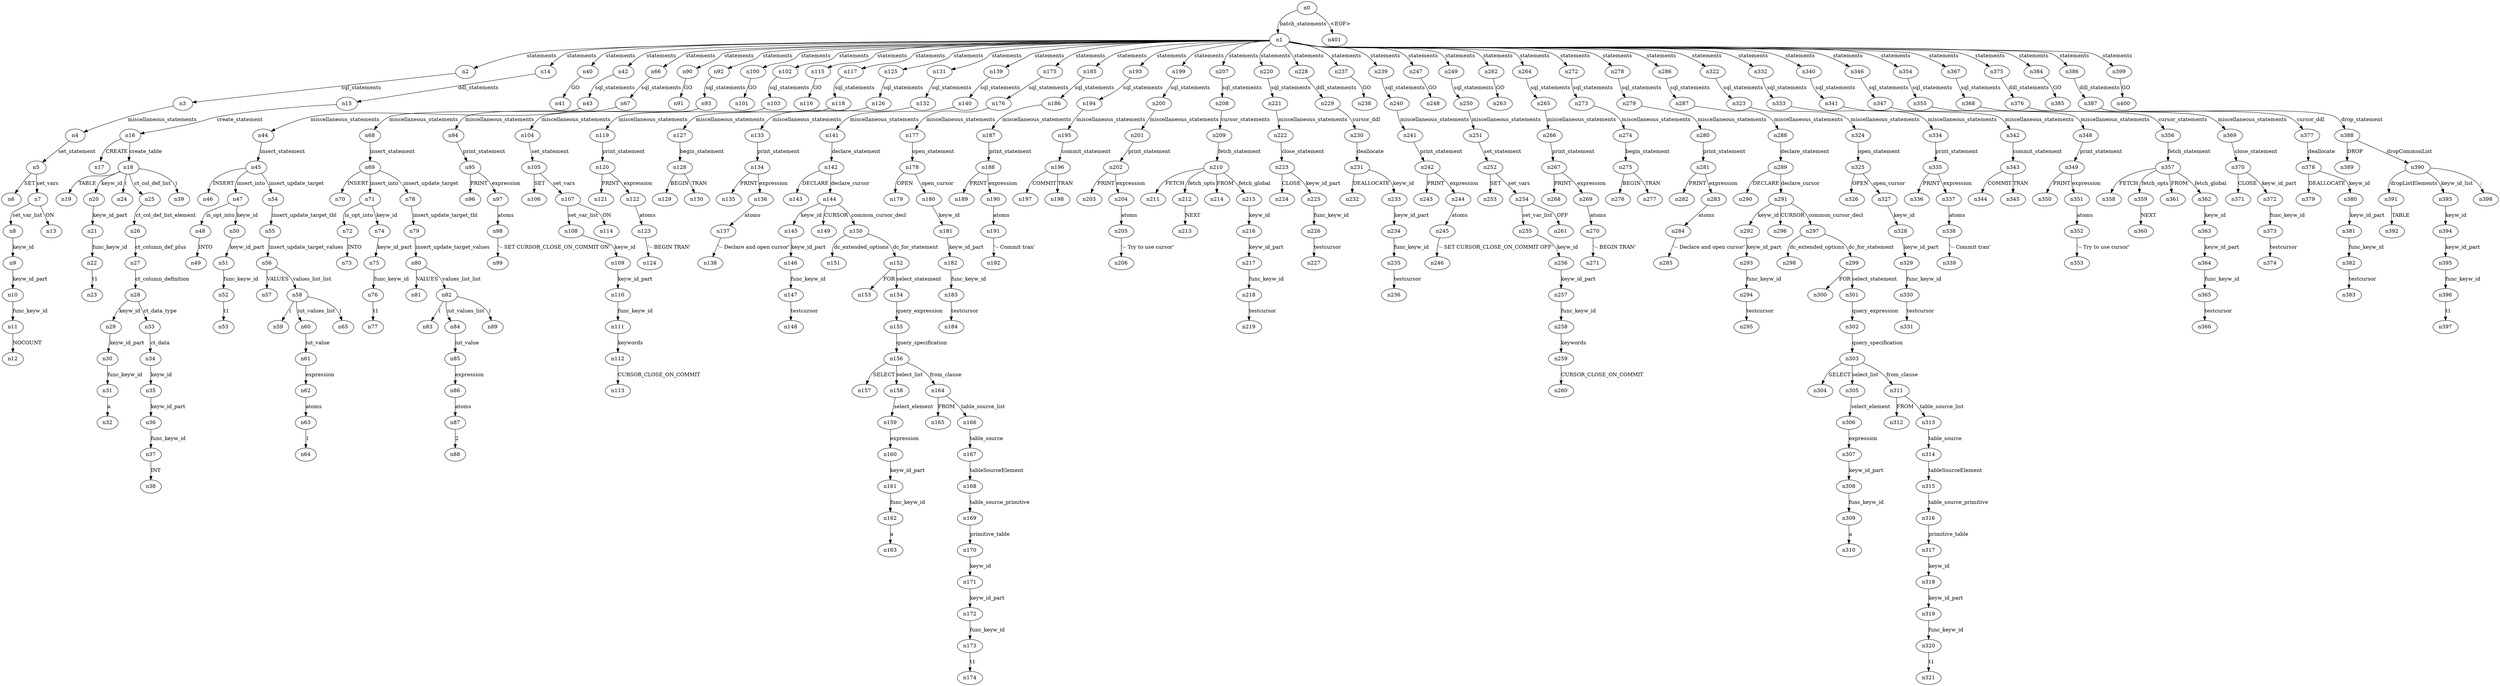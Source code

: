 digraph ParseTree {
  n0 -> n1 [label="batch_statements"];
  n1 -> n2 [label="statements"];
  n2 -> n3 [label="sql_statements"];
  n3 -> n4 [label="miscellaneous_statements"];
  n4 -> n5 [label="set_statement"];
  n5 -> n6 [label="SET"];
  n5 -> n7 [label="set_vars"];
  n7 -> n8 [label="set_var_list"];
  n8 -> n9 [label="keyw_id"];
  n9 -> n10 [label="keyw_id_part"];
  n10 -> n11 [label="func_keyw_id"];
  n11 -> n12 [label="NOCOUNT"];
  n7 -> n13 [label="ON"];
  n1 -> n14 [label="statements"];
  n14 -> n15 [label="ddl_statements"];
  n15 -> n16 [label="create_statement"];
  n16 -> n17 [label="CREATE"];
  n16 -> n18 [label="create_table"];
  n18 -> n19 [label="TABLE"];
  n18 -> n20 [label="keyw_id"];
  n20 -> n21 [label="keyw_id_part"];
  n21 -> n22 [label="func_keyw_id"];
  n22 -> n23 [label="t1"];
  n18 -> n24 [label="("];
  n18 -> n25 [label="ct_col_def_list"];
  n25 -> n26 [label="ct_col_def_list_element"];
  n26 -> n27 [label="ct_column_def_plus"];
  n27 -> n28 [label="ct_column_definition"];
  n28 -> n29 [label="keyw_id"];
  n29 -> n30 [label="keyw_id_part"];
  n30 -> n31 [label="func_keyw_id"];
  n31 -> n32 [label="a"];
  n28 -> n33 [label="ct_data_type"];
  n33 -> n34 [label="ct_data"];
  n34 -> n35 [label="keyw_id"];
  n35 -> n36 [label="keyw_id_part"];
  n36 -> n37 [label="func_keyw_id"];
  n37 -> n38 [label="INT"];
  n18 -> n39 [label=")"];
  n1 -> n40 [label="statements"];
  n40 -> n41 [label="GO"];
  n1 -> n42 [label="statements"];
  n42 -> n43 [label="sql_statements"];
  n43 -> n44 [label="miscellaneous_statements"];
  n44 -> n45 [label="insert_statement"];
  n45 -> n46 [label="INSERT"];
  n45 -> n47 [label="insert_into"];
  n47 -> n48 [label="is_opt_into"];
  n48 -> n49 [label="INTO"];
  n47 -> n50 [label="keyw_id"];
  n50 -> n51 [label="keyw_id_part"];
  n51 -> n52 [label="func_keyw_id"];
  n52 -> n53 [label="t1"];
  n45 -> n54 [label="insert_update_target"];
  n54 -> n55 [label="insert_update_target_tbl"];
  n55 -> n56 [label="insert_update_target_values"];
  n56 -> n57 [label="VALUES"];
  n56 -> n58 [label="values_list_list"];
  n58 -> n59 [label="("];
  n58 -> n60 [label="iut_values_list"];
  n60 -> n61 [label="iut_value"];
  n61 -> n62 [label="expression"];
  n62 -> n63 [label="atoms"];
  n63 -> n64 [label="1"];
  n58 -> n65 [label=")"];
  n1 -> n66 [label="statements"];
  n66 -> n67 [label="sql_statements"];
  n67 -> n68 [label="miscellaneous_statements"];
  n68 -> n69 [label="insert_statement"];
  n69 -> n70 [label="INSERT"];
  n69 -> n71 [label="insert_into"];
  n71 -> n72 [label="is_opt_into"];
  n72 -> n73 [label="INTO"];
  n71 -> n74 [label="keyw_id"];
  n74 -> n75 [label="keyw_id_part"];
  n75 -> n76 [label="func_keyw_id"];
  n76 -> n77 [label="t1"];
  n69 -> n78 [label="insert_update_target"];
  n78 -> n79 [label="insert_update_target_tbl"];
  n79 -> n80 [label="insert_update_target_values"];
  n80 -> n81 [label="VALUES"];
  n80 -> n82 [label="values_list_list"];
  n82 -> n83 [label="("];
  n82 -> n84 [label="iut_values_list"];
  n84 -> n85 [label="iut_value"];
  n85 -> n86 [label="expression"];
  n86 -> n87 [label="atoms"];
  n87 -> n88 [label="2"];
  n82 -> n89 [label=")"];
  n1 -> n90 [label="statements"];
  n90 -> n91 [label="GO"];
  n1 -> n92 [label="statements"];
  n92 -> n93 [label="sql_statements"];
  n93 -> n94 [label="miscellaneous_statements"];
  n94 -> n95 [label="print_statement"];
  n95 -> n96 [label="PRINT"];
  n95 -> n97 [label="expression"];
  n97 -> n98 [label="atoms"];
  n98 -> n99 [label="'-- SET CURSOR_CLOSE_ON_COMMIT ON'"];
  n1 -> n100 [label="statements"];
  n100 -> n101 [label="GO"];
  n1 -> n102 [label="statements"];
  n102 -> n103 [label="sql_statements"];
  n103 -> n104 [label="miscellaneous_statements"];
  n104 -> n105 [label="set_statement"];
  n105 -> n106 [label="SET"];
  n105 -> n107 [label="set_vars"];
  n107 -> n108 [label="set_var_list"];
  n108 -> n109 [label="keyw_id"];
  n109 -> n110 [label="keyw_id_part"];
  n110 -> n111 [label="func_keyw_id"];
  n111 -> n112 [label="keywords"];
  n112 -> n113 [label="CURSOR_CLOSE_ON_COMMIT"];
  n107 -> n114 [label="ON"];
  n1 -> n115 [label="statements"];
  n115 -> n116 [label="GO"];
  n1 -> n117 [label="statements"];
  n117 -> n118 [label="sql_statements"];
  n118 -> n119 [label="miscellaneous_statements"];
  n119 -> n120 [label="print_statement"];
  n120 -> n121 [label="PRINT"];
  n120 -> n122 [label="expression"];
  n122 -> n123 [label="atoms"];
  n123 -> n124 [label="'-- BEGIN TRAN'"];
  n1 -> n125 [label="statements"];
  n125 -> n126 [label="sql_statements"];
  n126 -> n127 [label="miscellaneous_statements"];
  n127 -> n128 [label="begin_statement"];
  n128 -> n129 [label="BEGIN"];
  n128 -> n130 [label="TRAN"];
  n1 -> n131 [label="statements"];
  n131 -> n132 [label="sql_statements"];
  n132 -> n133 [label="miscellaneous_statements"];
  n133 -> n134 [label="print_statement"];
  n134 -> n135 [label="PRINT"];
  n134 -> n136 [label="expression"];
  n136 -> n137 [label="atoms"];
  n137 -> n138 [label="'-- Declare and open cursor'"];
  n1 -> n139 [label="statements"];
  n139 -> n140 [label="sql_statements"];
  n140 -> n141 [label="miscellaneous_statements"];
  n141 -> n142 [label="declare_statement"];
  n142 -> n143 [label="DECLARE"];
  n142 -> n144 [label="declare_cursor"];
  n144 -> n145 [label="keyw_id"];
  n145 -> n146 [label="keyw_id_part"];
  n146 -> n147 [label="func_keyw_id"];
  n147 -> n148 [label="testcursor"];
  n144 -> n149 [label="CURSOR"];
  n144 -> n150 [label="common_cursor_decl"];
  n150 -> n151 [label="dc_extended_options"];
  n150 -> n152 [label="dc_for_statement"];
  n152 -> n153 [label="FOR"];
  n152 -> n154 [label="select_statement"];
  n154 -> n155 [label="query_expression"];
  n155 -> n156 [label="query_specification"];
  n156 -> n157 [label="SELECT"];
  n156 -> n158 [label="select_list"];
  n158 -> n159 [label="select_element"];
  n159 -> n160 [label="expression"];
  n160 -> n161 [label="keyw_id_part"];
  n161 -> n162 [label="func_keyw_id"];
  n162 -> n163 [label="a"];
  n156 -> n164 [label="from_clause"];
  n164 -> n165 [label="FROM"];
  n164 -> n166 [label="table_source_list"];
  n166 -> n167 [label="table_source"];
  n167 -> n168 [label="tableSourceElement"];
  n168 -> n169 [label="table_source_primitive"];
  n169 -> n170 [label="primitive_table"];
  n170 -> n171 [label="keyw_id"];
  n171 -> n172 [label="keyw_id_part"];
  n172 -> n173 [label="func_keyw_id"];
  n173 -> n174 [label="t1"];
  n1 -> n175 [label="statements"];
  n175 -> n176 [label="sql_statements"];
  n176 -> n177 [label="miscellaneous_statements"];
  n177 -> n178 [label="open_statement"];
  n178 -> n179 [label="OPEN"];
  n178 -> n180 [label="open_cursor"];
  n180 -> n181 [label="keyw_id"];
  n181 -> n182 [label="keyw_id_part"];
  n182 -> n183 [label="func_keyw_id"];
  n183 -> n184 [label="testcursor"];
  n1 -> n185 [label="statements"];
  n185 -> n186 [label="sql_statements"];
  n186 -> n187 [label="miscellaneous_statements"];
  n187 -> n188 [label="print_statement"];
  n188 -> n189 [label="PRINT"];
  n188 -> n190 [label="expression"];
  n190 -> n191 [label="atoms"];
  n191 -> n192 [label="'-- Commit tran'"];
  n1 -> n193 [label="statements"];
  n193 -> n194 [label="sql_statements"];
  n194 -> n195 [label="miscellaneous_statements"];
  n195 -> n196 [label="commit_statement"];
  n196 -> n197 [label="COMMIT"];
  n196 -> n198 [label="TRAN"];
  n1 -> n199 [label="statements"];
  n199 -> n200 [label="sql_statements"];
  n200 -> n201 [label="miscellaneous_statements"];
  n201 -> n202 [label="print_statement"];
  n202 -> n203 [label="PRINT"];
  n202 -> n204 [label="expression"];
  n204 -> n205 [label="atoms"];
  n205 -> n206 [label="'-- Try to use cursor'"];
  n1 -> n207 [label="statements"];
  n207 -> n208 [label="sql_statements"];
  n208 -> n209 [label="cursor_statements"];
  n209 -> n210 [label="fetch_statement"];
  n210 -> n211 [label="FETCH"];
  n210 -> n212 [label="fetch_opts"];
  n212 -> n213 [label="NEXT"];
  n210 -> n214 [label="FROM"];
  n210 -> n215 [label="fetch_global"];
  n215 -> n216 [label="keyw_id"];
  n216 -> n217 [label="keyw_id_part"];
  n217 -> n218 [label="func_keyw_id"];
  n218 -> n219 [label="testcursor"];
  n1 -> n220 [label="statements"];
  n220 -> n221 [label="sql_statements"];
  n221 -> n222 [label="miscellaneous_statements"];
  n222 -> n223 [label="close_statement"];
  n223 -> n224 [label="CLOSE"];
  n223 -> n225 [label="keyw_id_part"];
  n225 -> n226 [label="func_keyw_id"];
  n226 -> n227 [label="testcursor"];
  n1 -> n228 [label="statements"];
  n228 -> n229 [label="ddl_statements"];
  n229 -> n230 [label="cursor_ddl"];
  n230 -> n231 [label="deallocate"];
  n231 -> n232 [label="DEALLOCATE"];
  n231 -> n233 [label="keyw_id"];
  n233 -> n234 [label="keyw_id_part"];
  n234 -> n235 [label="func_keyw_id"];
  n235 -> n236 [label="testcursor"];
  n1 -> n237 [label="statements"];
  n237 -> n238 [label="GO"];
  n1 -> n239 [label="statements"];
  n239 -> n240 [label="sql_statements"];
  n240 -> n241 [label="miscellaneous_statements"];
  n241 -> n242 [label="print_statement"];
  n242 -> n243 [label="PRINT"];
  n242 -> n244 [label="expression"];
  n244 -> n245 [label="atoms"];
  n245 -> n246 [label="'-- SET CURSOR_CLOSE_ON_COMMIT OFF'"];
  n1 -> n247 [label="statements"];
  n247 -> n248 [label="GO"];
  n1 -> n249 [label="statements"];
  n249 -> n250 [label="sql_statements"];
  n250 -> n251 [label="miscellaneous_statements"];
  n251 -> n252 [label="set_statement"];
  n252 -> n253 [label="SET"];
  n252 -> n254 [label="set_vars"];
  n254 -> n255 [label="set_var_list"];
  n255 -> n256 [label="keyw_id"];
  n256 -> n257 [label="keyw_id_part"];
  n257 -> n258 [label="func_keyw_id"];
  n258 -> n259 [label="keywords"];
  n259 -> n260 [label="CURSOR_CLOSE_ON_COMMIT"];
  n254 -> n261 [label="OFF"];
  n1 -> n262 [label="statements"];
  n262 -> n263 [label="GO"];
  n1 -> n264 [label="statements"];
  n264 -> n265 [label="sql_statements"];
  n265 -> n266 [label="miscellaneous_statements"];
  n266 -> n267 [label="print_statement"];
  n267 -> n268 [label="PRINT"];
  n267 -> n269 [label="expression"];
  n269 -> n270 [label="atoms"];
  n270 -> n271 [label="'-- BEGIN TRAN'"];
  n1 -> n272 [label="statements"];
  n272 -> n273 [label="sql_statements"];
  n273 -> n274 [label="miscellaneous_statements"];
  n274 -> n275 [label="begin_statement"];
  n275 -> n276 [label="BEGIN"];
  n275 -> n277 [label="TRAN"];
  n1 -> n278 [label="statements"];
  n278 -> n279 [label="sql_statements"];
  n279 -> n280 [label="miscellaneous_statements"];
  n280 -> n281 [label="print_statement"];
  n281 -> n282 [label="PRINT"];
  n281 -> n283 [label="expression"];
  n283 -> n284 [label="atoms"];
  n284 -> n285 [label="'-- Declare and open cursor'"];
  n1 -> n286 [label="statements"];
  n286 -> n287 [label="sql_statements"];
  n287 -> n288 [label="miscellaneous_statements"];
  n288 -> n289 [label="declare_statement"];
  n289 -> n290 [label="DECLARE"];
  n289 -> n291 [label="declare_cursor"];
  n291 -> n292 [label="keyw_id"];
  n292 -> n293 [label="keyw_id_part"];
  n293 -> n294 [label="func_keyw_id"];
  n294 -> n295 [label="testcursor"];
  n291 -> n296 [label="CURSOR"];
  n291 -> n297 [label="common_cursor_decl"];
  n297 -> n298 [label="dc_extended_options"];
  n297 -> n299 [label="dc_for_statement"];
  n299 -> n300 [label="FOR"];
  n299 -> n301 [label="select_statement"];
  n301 -> n302 [label="query_expression"];
  n302 -> n303 [label="query_specification"];
  n303 -> n304 [label="SELECT"];
  n303 -> n305 [label="select_list"];
  n305 -> n306 [label="select_element"];
  n306 -> n307 [label="expression"];
  n307 -> n308 [label="keyw_id_part"];
  n308 -> n309 [label="func_keyw_id"];
  n309 -> n310 [label="a"];
  n303 -> n311 [label="from_clause"];
  n311 -> n312 [label="FROM"];
  n311 -> n313 [label="table_source_list"];
  n313 -> n314 [label="table_source"];
  n314 -> n315 [label="tableSourceElement"];
  n315 -> n316 [label="table_source_primitive"];
  n316 -> n317 [label="primitive_table"];
  n317 -> n318 [label="keyw_id"];
  n318 -> n319 [label="keyw_id_part"];
  n319 -> n320 [label="func_keyw_id"];
  n320 -> n321 [label="t1"];
  n1 -> n322 [label="statements"];
  n322 -> n323 [label="sql_statements"];
  n323 -> n324 [label="miscellaneous_statements"];
  n324 -> n325 [label="open_statement"];
  n325 -> n326 [label="OPEN"];
  n325 -> n327 [label="open_cursor"];
  n327 -> n328 [label="keyw_id"];
  n328 -> n329 [label="keyw_id_part"];
  n329 -> n330 [label="func_keyw_id"];
  n330 -> n331 [label="testcursor"];
  n1 -> n332 [label="statements"];
  n332 -> n333 [label="sql_statements"];
  n333 -> n334 [label="miscellaneous_statements"];
  n334 -> n335 [label="print_statement"];
  n335 -> n336 [label="PRINT"];
  n335 -> n337 [label="expression"];
  n337 -> n338 [label="atoms"];
  n338 -> n339 [label="'-- Commit tran'"];
  n1 -> n340 [label="statements"];
  n340 -> n341 [label="sql_statements"];
  n341 -> n342 [label="miscellaneous_statements"];
  n342 -> n343 [label="commit_statement"];
  n343 -> n344 [label="COMMIT"];
  n343 -> n345 [label="TRAN"];
  n1 -> n346 [label="statements"];
  n346 -> n347 [label="sql_statements"];
  n347 -> n348 [label="miscellaneous_statements"];
  n348 -> n349 [label="print_statement"];
  n349 -> n350 [label="PRINT"];
  n349 -> n351 [label="expression"];
  n351 -> n352 [label="atoms"];
  n352 -> n353 [label="'-- Try to use cursor'"];
  n1 -> n354 [label="statements"];
  n354 -> n355 [label="sql_statements"];
  n355 -> n356 [label="cursor_statements"];
  n356 -> n357 [label="fetch_statement"];
  n357 -> n358 [label="FETCH"];
  n357 -> n359 [label="fetch_opts"];
  n359 -> n360 [label="NEXT"];
  n357 -> n361 [label="FROM"];
  n357 -> n362 [label="fetch_global"];
  n362 -> n363 [label="keyw_id"];
  n363 -> n364 [label="keyw_id_part"];
  n364 -> n365 [label="func_keyw_id"];
  n365 -> n366 [label="testcursor"];
  n1 -> n367 [label="statements"];
  n367 -> n368 [label="sql_statements"];
  n368 -> n369 [label="miscellaneous_statements"];
  n369 -> n370 [label="close_statement"];
  n370 -> n371 [label="CLOSE"];
  n370 -> n372 [label="keyw_id_part"];
  n372 -> n373 [label="func_keyw_id"];
  n373 -> n374 [label="testcursor"];
  n1 -> n375 [label="statements"];
  n375 -> n376 [label="ddl_statements"];
  n376 -> n377 [label="cursor_ddl"];
  n377 -> n378 [label="deallocate"];
  n378 -> n379 [label="DEALLOCATE"];
  n378 -> n380 [label="keyw_id"];
  n380 -> n381 [label="keyw_id_part"];
  n381 -> n382 [label="func_keyw_id"];
  n382 -> n383 [label="testcursor"];
  n1 -> n384 [label="statements"];
  n384 -> n385 [label="GO"];
  n1 -> n386 [label="statements"];
  n386 -> n387 [label="ddl_statements"];
  n387 -> n388 [label="drop_statement"];
  n388 -> n389 [label="DROP"];
  n388 -> n390 [label="dropCommonList"];
  n390 -> n391 [label="dropListElements"];
  n391 -> n392 [label="TABLE"];
  n390 -> n393 [label="keyw_id_list"];
  n393 -> n394 [label="keyw_id"];
  n394 -> n395 [label="keyw_id_part"];
  n395 -> n396 [label="func_keyw_id"];
  n396 -> n397 [label="t1"];
  n390 -> n398 [label=";"];
  n1 -> n399 [label="statements"];
  n399 -> n400 [label="GO"];
  n0 -> n401 [label="<EOF>"];
}